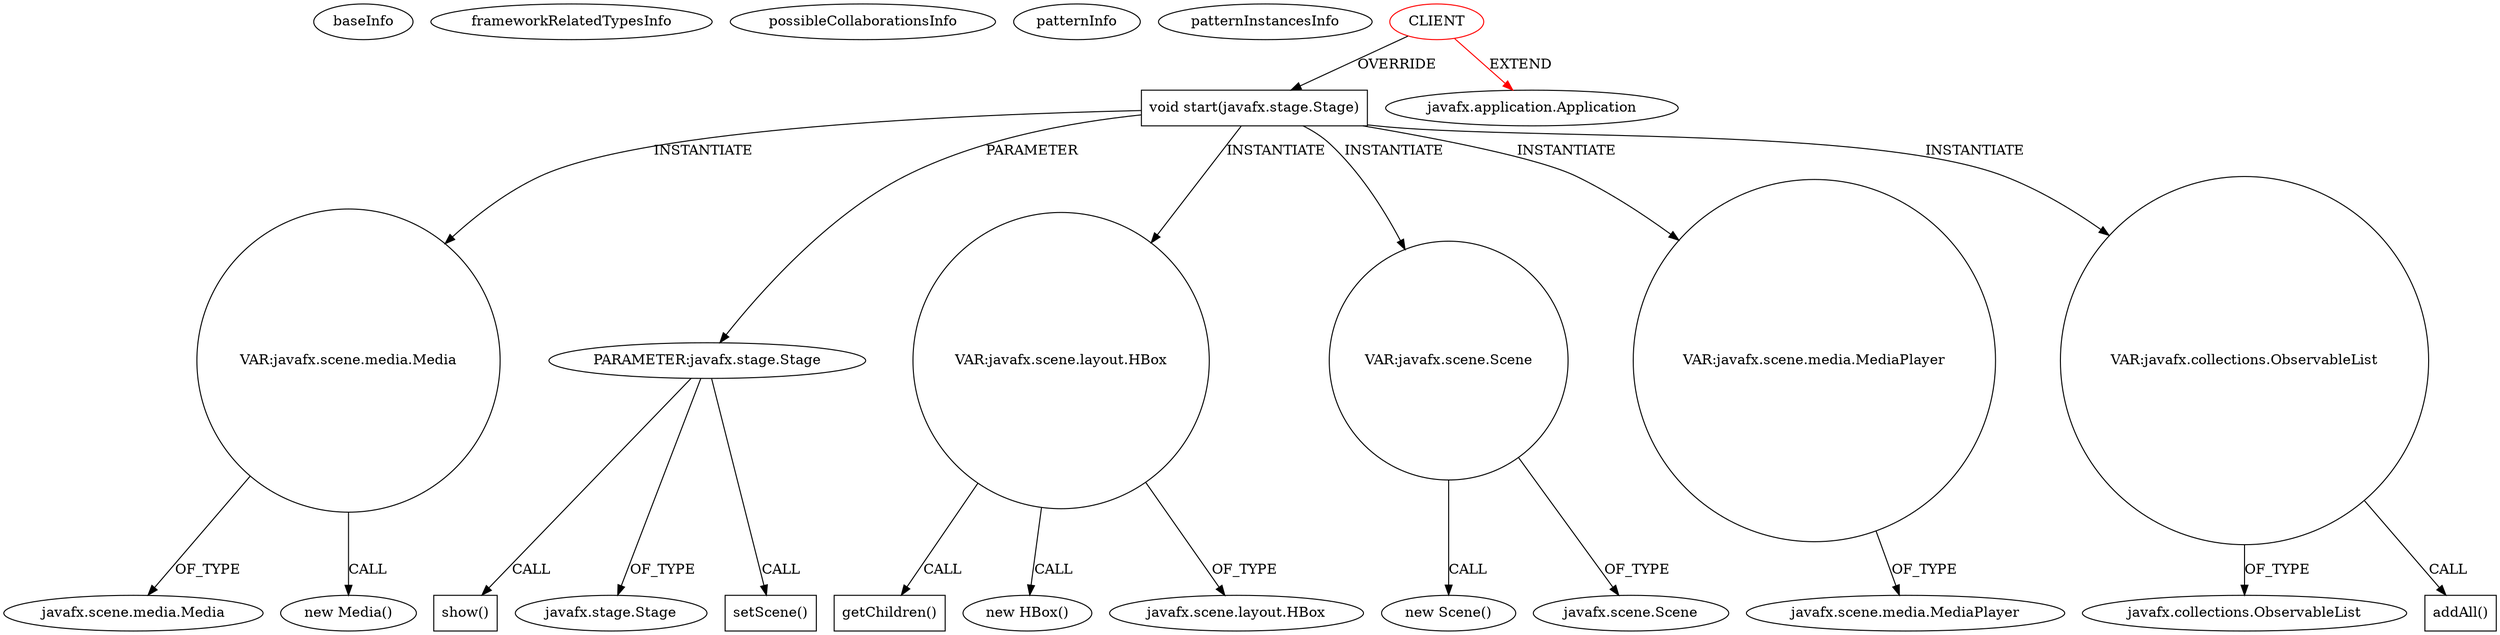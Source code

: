 digraph {
baseInfo[graphId=3412,category="pattern",isAnonymous=false,possibleRelation=false]
frameworkRelatedTypesInfo[0="javafx.application.Application"]
possibleCollaborationsInfo[]
patternInfo[frequency=2.0,patternRootClient=0]
patternInstancesInfo[0="Tsaru-Java-MP3-Visualizations~/Tsaru-Java-MP3-Visualizations/Java-MP3-Visualizations-master/mp3 Visualization/src/VisualizationInterface.java~VisualizationInterface~1511",1="guigarage-mastering-javafx-controls~/guigarage-mastering-javafx-controls/mastering-javafx-controls-master/src/main/java/com/guigarage/chapter7/MediaViewDemo.java~MediaViewDemo~2898"]
7[label="javafx.scene.media.Media",vertexType="FRAMEWORK_CLASS_TYPE",isFrameworkType=false]
6[label="VAR:javafx.scene.media.Media",vertexType="VARIABLE_EXPRESION",isFrameworkType=false,shape=circle]
5[label="new Media()",vertexType="CONSTRUCTOR_CALL",isFrameworkType=false]
2[label="void start(javafx.stage.Stage)",vertexType="OVERRIDING_METHOD_DECLARATION",isFrameworkType=false,shape=box]
0[label="CLIENT",vertexType="ROOT_CLIENT_CLASS_DECLARATION",isFrameworkType=false,color=red]
3[label="PARAMETER:javafx.stage.Stage",vertexType="PARAMETER_DECLARATION",isFrameworkType=false]
43[label="show()",vertexType="INSIDE_CALL",isFrameworkType=false,shape=box]
25[label="VAR:javafx.scene.layout.HBox",vertexType="VARIABLE_EXPRESION",isFrameworkType=false,shape=circle]
31[label="getChildren()",vertexType="INSIDE_CALL",isFrameworkType=false,shape=box]
24[label="new HBox()",vertexType="CONSTRUCTOR_CALL",isFrameworkType=false]
4[label="javafx.stage.Stage",vertexType="FRAMEWORK_CLASS_TYPE",isFrameworkType=false]
1[label="javafx.application.Application",vertexType="FRAMEWORK_CLASS_TYPE",isFrameworkType=false]
26[label="javafx.scene.layout.HBox",vertexType="FRAMEWORK_CLASS_TYPE",isFrameworkType=false]
33[label="VAR:javafx.scene.Scene",vertexType="VARIABLE_EXPRESION",isFrameworkType=false,shape=circle]
32[label="new Scene()",vertexType="CONSTRUCTOR_CALL",isFrameworkType=false]
9[label="VAR:javafx.scene.media.MediaPlayer",vertexType="VARIABLE_EXPRESION",isFrameworkType=false,shape=circle]
10[label="javafx.scene.media.MediaPlayer",vertexType="FRAMEWORK_CLASS_TYPE",isFrameworkType=false]
36[label="setScene()",vertexType="INSIDE_CALL",isFrameworkType=false,shape=box]
34[label="javafx.scene.Scene",vertexType="FRAMEWORK_CLASS_TYPE",isFrameworkType=false]
27[label="VAR:javafx.collections.ObservableList",vertexType="VARIABLE_EXPRESION",isFrameworkType=false,shape=circle]
29[label="javafx.collections.ObservableList",vertexType="FRAMEWORK_INTERFACE_TYPE",isFrameworkType=false]
28[label="addAll()",vertexType="INSIDE_CALL",isFrameworkType=false,shape=box]
2->33[label="INSTANTIATE"]
3->36[label="CALL"]
25->26[label="OF_TYPE"]
9->10[label="OF_TYPE"]
2->3[label="PARAMETER"]
27->28[label="CALL"]
3->4[label="OF_TYPE"]
2->9[label="INSTANTIATE"]
0->1[label="EXTEND",color=red]
2->6[label="INSTANTIATE"]
25->31[label="CALL"]
3->43[label="CALL"]
6->7[label="OF_TYPE"]
33->34[label="OF_TYPE"]
6->5[label="CALL"]
0->2[label="OVERRIDE"]
2->27[label="INSTANTIATE"]
27->29[label="OF_TYPE"]
25->24[label="CALL"]
33->32[label="CALL"]
2->25[label="INSTANTIATE"]
}
